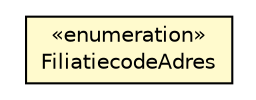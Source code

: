 #!/usr/local/bin/dot
#
# Class diagram 
# Generated by UMLGraph version R5_6-24-gf6e263 (http://www.umlgraph.org/)
#

digraph G {
	edge [fontname="Helvetica",fontsize=10,labelfontname="Helvetica",labelfontsize=10];
	node [fontname="Helvetica",fontsize=10,shape=plaintext];
	nodesep=0.25;
	ranksep=0.5;
	// nl.egem.stuf.sector.bg._0204.FiliatiecodeAdres
	c54152 [label=<<table title="nl.egem.stuf.sector.bg._0204.FiliatiecodeAdres" border="0" cellborder="1" cellspacing="0" cellpadding="2" port="p" bgcolor="lemonChiffon" href="./FiliatiecodeAdres.html">
		<tr><td><table border="0" cellspacing="0" cellpadding="1">
<tr><td align="center" balign="center"> &#171;enumeration&#187; </td></tr>
<tr><td align="center" balign="center"> FiliatiecodeAdres </td></tr>
		</table></td></tr>
		</table>>, URL="./FiliatiecodeAdres.html", fontname="Helvetica", fontcolor="black", fontsize=10.0];
}

